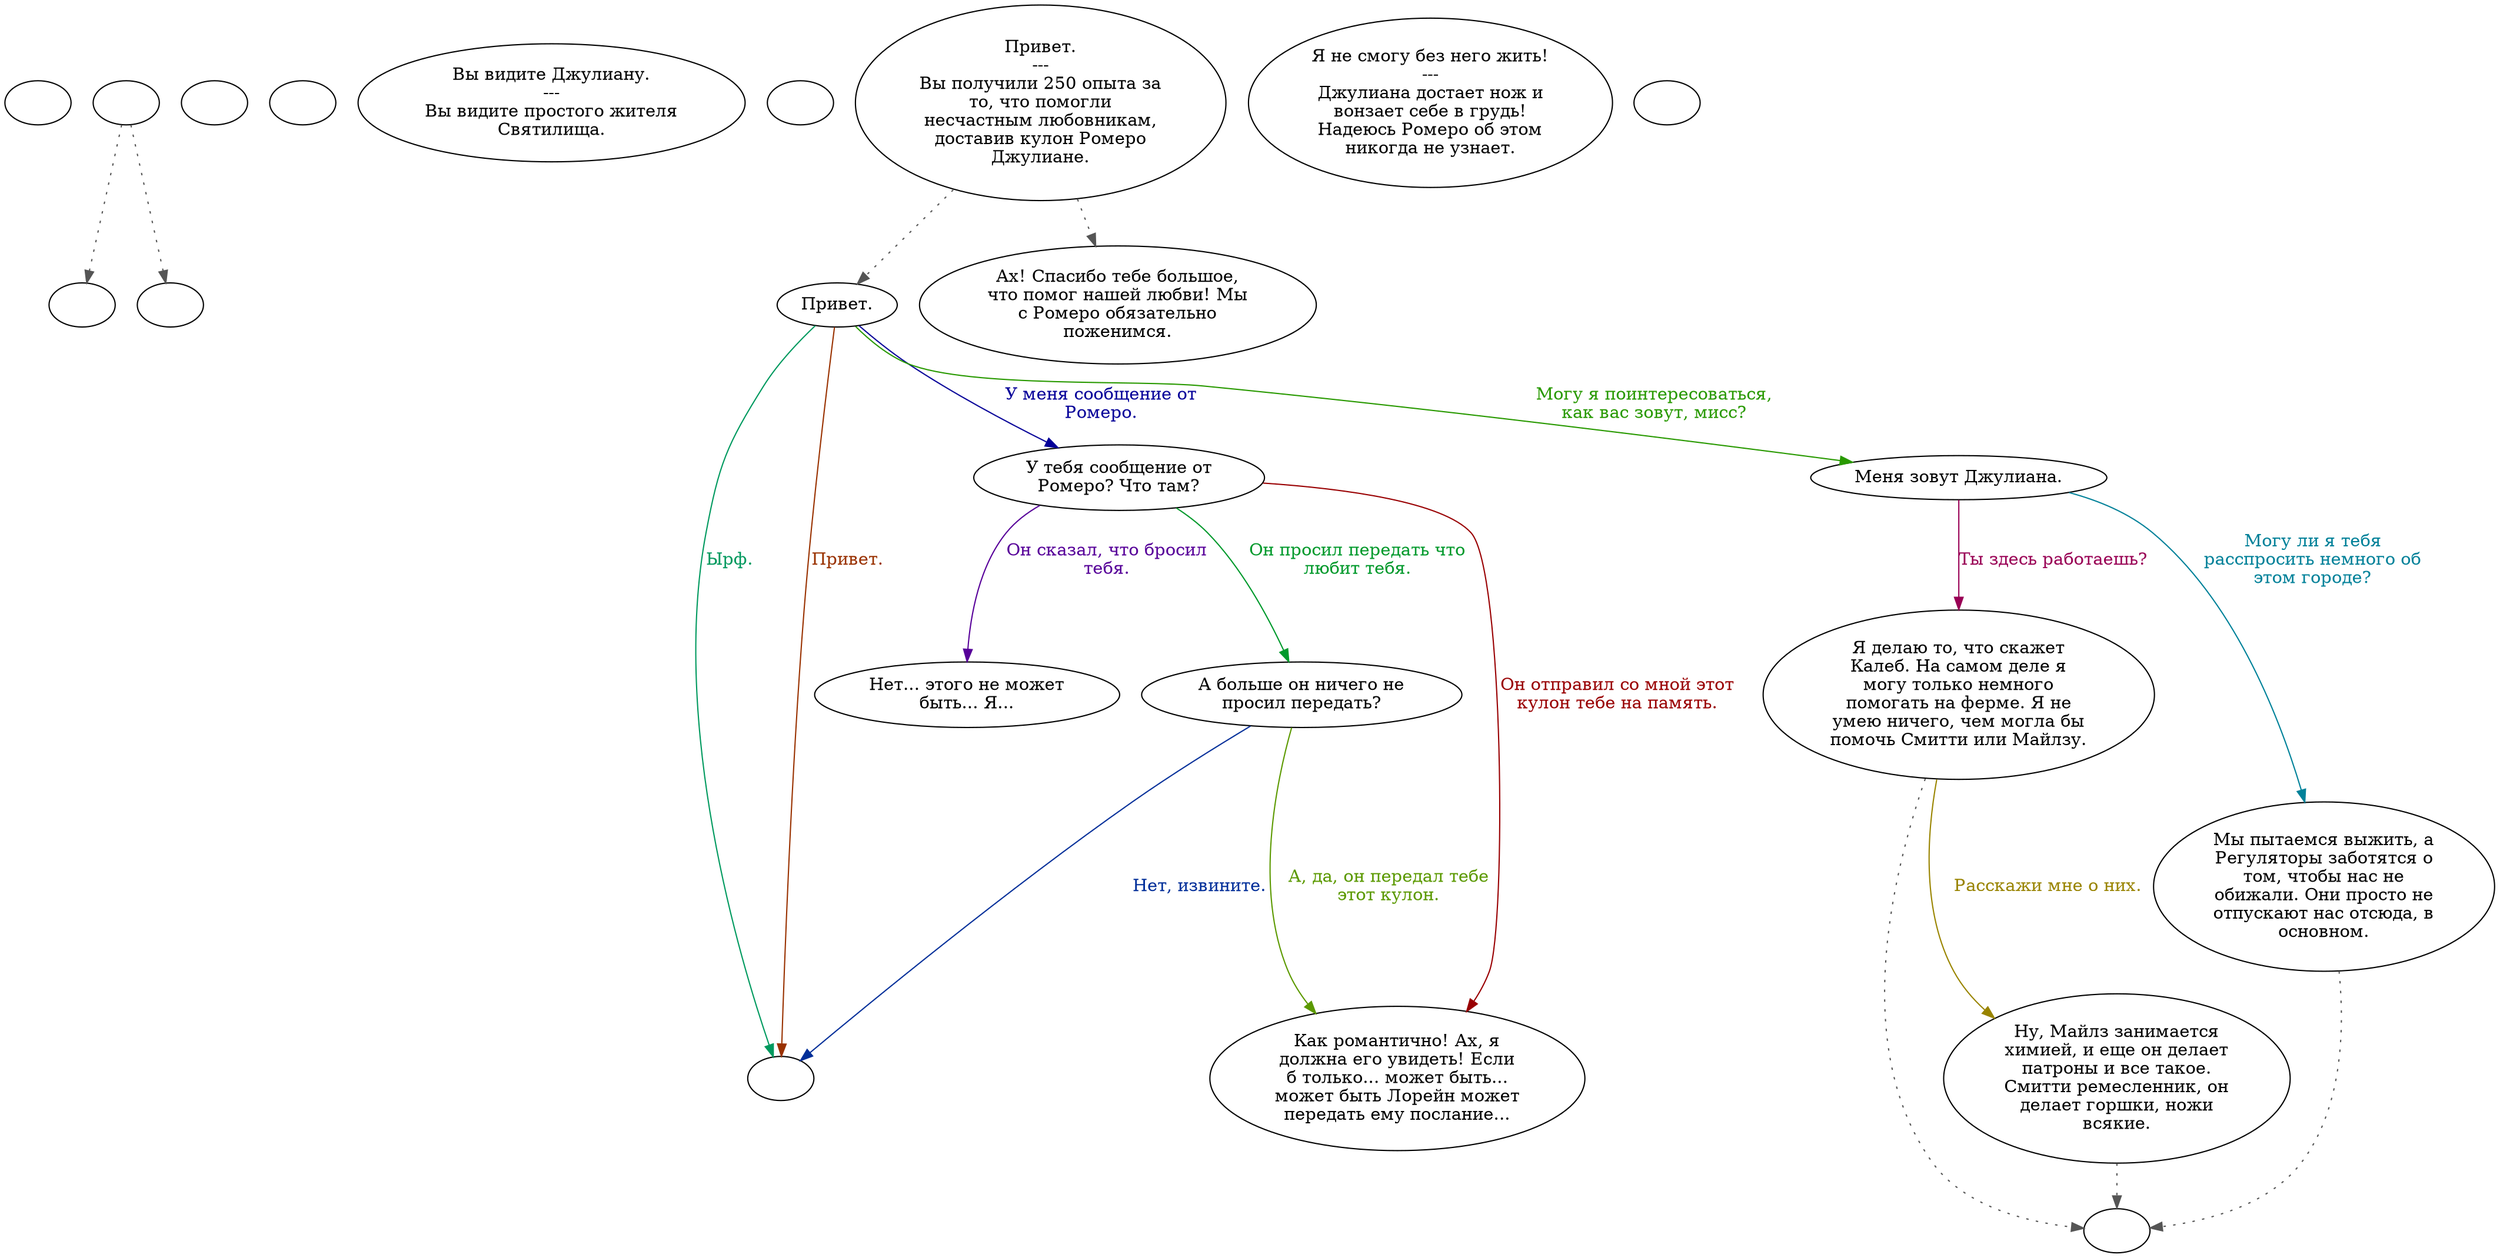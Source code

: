 digraph julianna {
  "start" [style=filled       fillcolor="#FFFFFF"       color="#000000"]
  "start" [label=""]
  "critter_p_proc" [style=filled       fillcolor="#FFFFFF"       color="#000000"]
  "critter_p_proc" -> "flee_dude" [style=dotted color="#555555"]
  "critter_p_proc" -> "sleeping" [style=dotted color="#555555"]
  "critter_p_proc" [label=""]
  "damage_p_proc" [style=filled       fillcolor="#FFFFFF"       color="#000000"]
  "damage_p_proc" [label=""]
  "destroy_p_proc" [style=filled       fillcolor="#FFFFFF"       color="#000000"]
  "destroy_p_proc" [label=""]
  "look_at_p_proc" [style=filled       fillcolor="#FFFFFF"       color="#000000"]
  "look_at_p_proc" [label="Вы видите Джулиану.\n---\nВы видите простого жителя\nСвятилища."]
  "pickup_p_proc" [style=filled       fillcolor="#FFFFFF"       color="#000000"]
  "pickup_p_proc" [label=""]
  "talk_p_proc" [style=filled       fillcolor="#FFFFFF"       color="#000000"]
  "talk_p_proc" -> "Julianna01" [style=dotted color="#555555"]
  "talk_p_proc" -> "Julianna10" [style=dotted color="#555555"]
  "talk_p_proc" [label="Привет.\n---\nВы получили 250 опыта за\nто, что помогли\nнесчастным любовникам,\nдоставив кулон Ромеро\nДжулиане."]
  "timed_event_p_proc" [style=filled       fillcolor="#FFFFFF"       color="#000000"]
  "timed_event_p_proc" [label="Я не смогу без него жить!\n---\nДжулиана достает нож и\nвонзает себе в грудь!\nНадеюсь Ромеро об этом\nникогда не узнает."]
  "map_enter_p_proc" [style=filled       fillcolor="#FFFFFF"       color="#000000"]
  "map_enter_p_proc" [label=""]
  "flee_dude" [style=filled       fillcolor="#FFFFFF"       color="#000000"]
  "flee_dude" [label=""]
  "Julianna01" [style=filled       fillcolor="#FFFFFF"       color="#000000"]
  "Julianna01" [label="Привет."]
  "Julianna01" -> "JuliannaEnd" [label="Ырф." color="#00995E" fontcolor="#00995E"]
  "Julianna01" -> "JuliannaEnd" [label="Привет." color="#993100" fontcolor="#993100"]
  "Julianna01" -> "Julianna06" [label="У меня сообщение от\nРомеро." color="#050099" fontcolor="#050099"]
  "Julianna01" -> "Julianna02" [label="Могу я поинтересоваться,\nкак вас зовут, мисс?" color="#289900" fontcolor="#289900"]
  "Julianna02" [style=filled       fillcolor="#FFFFFF"       color="#000000"]
  "Julianna02" [label="Меня зовут Джулиана."]
  "Julianna02" -> "Julianna03" [label="Ты здесь работаешь?" color="#990055" fontcolor="#990055"]
  "Julianna02" -> "Julianna04" [label="Могу ли я тебя\nрасспросить немного об\nэтом городе?" color="#008199" fontcolor="#008199"]
  "Julianna03" [style=filled       fillcolor="#FFFFFF"       color="#000000"]
  "Julianna03" -> "Goodbyes" [style=dotted color="#555555"]
  "Julianna03" [label="Я делаю то, что скажет\nКалеб. На самом деле я\nмогу только немного\nпомогать на ферме. Я не\nумею ничего, чем могла бы\nпомочь Смитти или Майлзу."]
  "Julianna03" -> "Julianna05" [label="Расскажи мне о них." color="#998400" fontcolor="#998400"]
  "Julianna04" [style=filled       fillcolor="#FFFFFF"       color="#000000"]
  "Julianna04" -> "Goodbyes" [style=dotted color="#555555"]
  "Julianna04" [label="Мы пытаемся выжить, а\nРегуляторы заботятся о\nтом, чтобы нас не\nобижали. Они просто не\nотпускают нас отсюда, в\nосновном."]
  "Julianna05" [style=filled       fillcolor="#FFFFFF"       color="#000000"]
  "Julianna05" -> "Goodbyes" [style=dotted color="#555555"]
  "Julianna05" [label="Ну, Майлз занимается\nхимией, и еще он делает\nпатроны и все такое.\nСмитти ремесленник, он\nделает горшки, ножи\nвсякие."]
  "Julianna06" [style=filled       fillcolor="#FFFFFF"       color="#000000"]
  "Julianna06" [label="У тебя сообщение от\nРомеро? Что там?"]
  "Julianna06" -> "Julianna07" [label="Он сказал, что бросил\nтебя." color="#570099" fontcolor="#570099"]
  "Julianna06" -> "Julianna08" [label="Он просил передать что\nлюбит тебя." color="#00992B" fontcolor="#00992B"]
  "Julianna06" -> "Julianna09" [label="Он отправил со мной этот\nкулон тебе на память." color="#990002" fontcolor="#990002"]
  "Julianna07" [style=filled       fillcolor="#FFFFFF"       color="#000000"]
  "Julianna07" [label="Нет... этого не может\nбыть... Я..."]
  "Julianna08" [style=filled       fillcolor="#FFFFFF"       color="#000000"]
  "Julianna08" [label="А больше он ничего не\nпросил передать?"]
  "Julianna08" -> "JuliannaEnd" [label="Нет, извините." color="#002E99" fontcolor="#002E99"]
  "Julianna08" -> "Julianna09" [label="А, да, он передал тебе\nэтот кулон." color="#5B9900" fontcolor="#5B9900"]
  "Julianna09" [style=filled       fillcolor="#FFFFFF"       color="#000000"]
  "Julianna09" [label="Как романтично! Ах, я\nдолжна его увидеть! Если\nб только... может быть...\nможет быть Лорейн может\nпередать ему послание..."]
  "Julianna10" [style=filled       fillcolor="#FFFFFF"       color="#000000"]
  "Julianna10" [label="Ах! Спасибо тебе большое,\nчто помог нашей любви! Мы\nс Ромеро обязательно\nпоженимся."]
  "JuliannaEnd" [style=filled       fillcolor="#FFFFFF"       color="#000000"]
  "JuliannaEnd" [label=""]
  "sleeping" [style=filled       fillcolor="#FFFFFF"       color="#000000"]
  "sleeping" [label=""]
  "Goodbyes" [style=filled       fillcolor="#FFFFFF"       color="#000000"]
  "Goodbyes" [label=""]
}